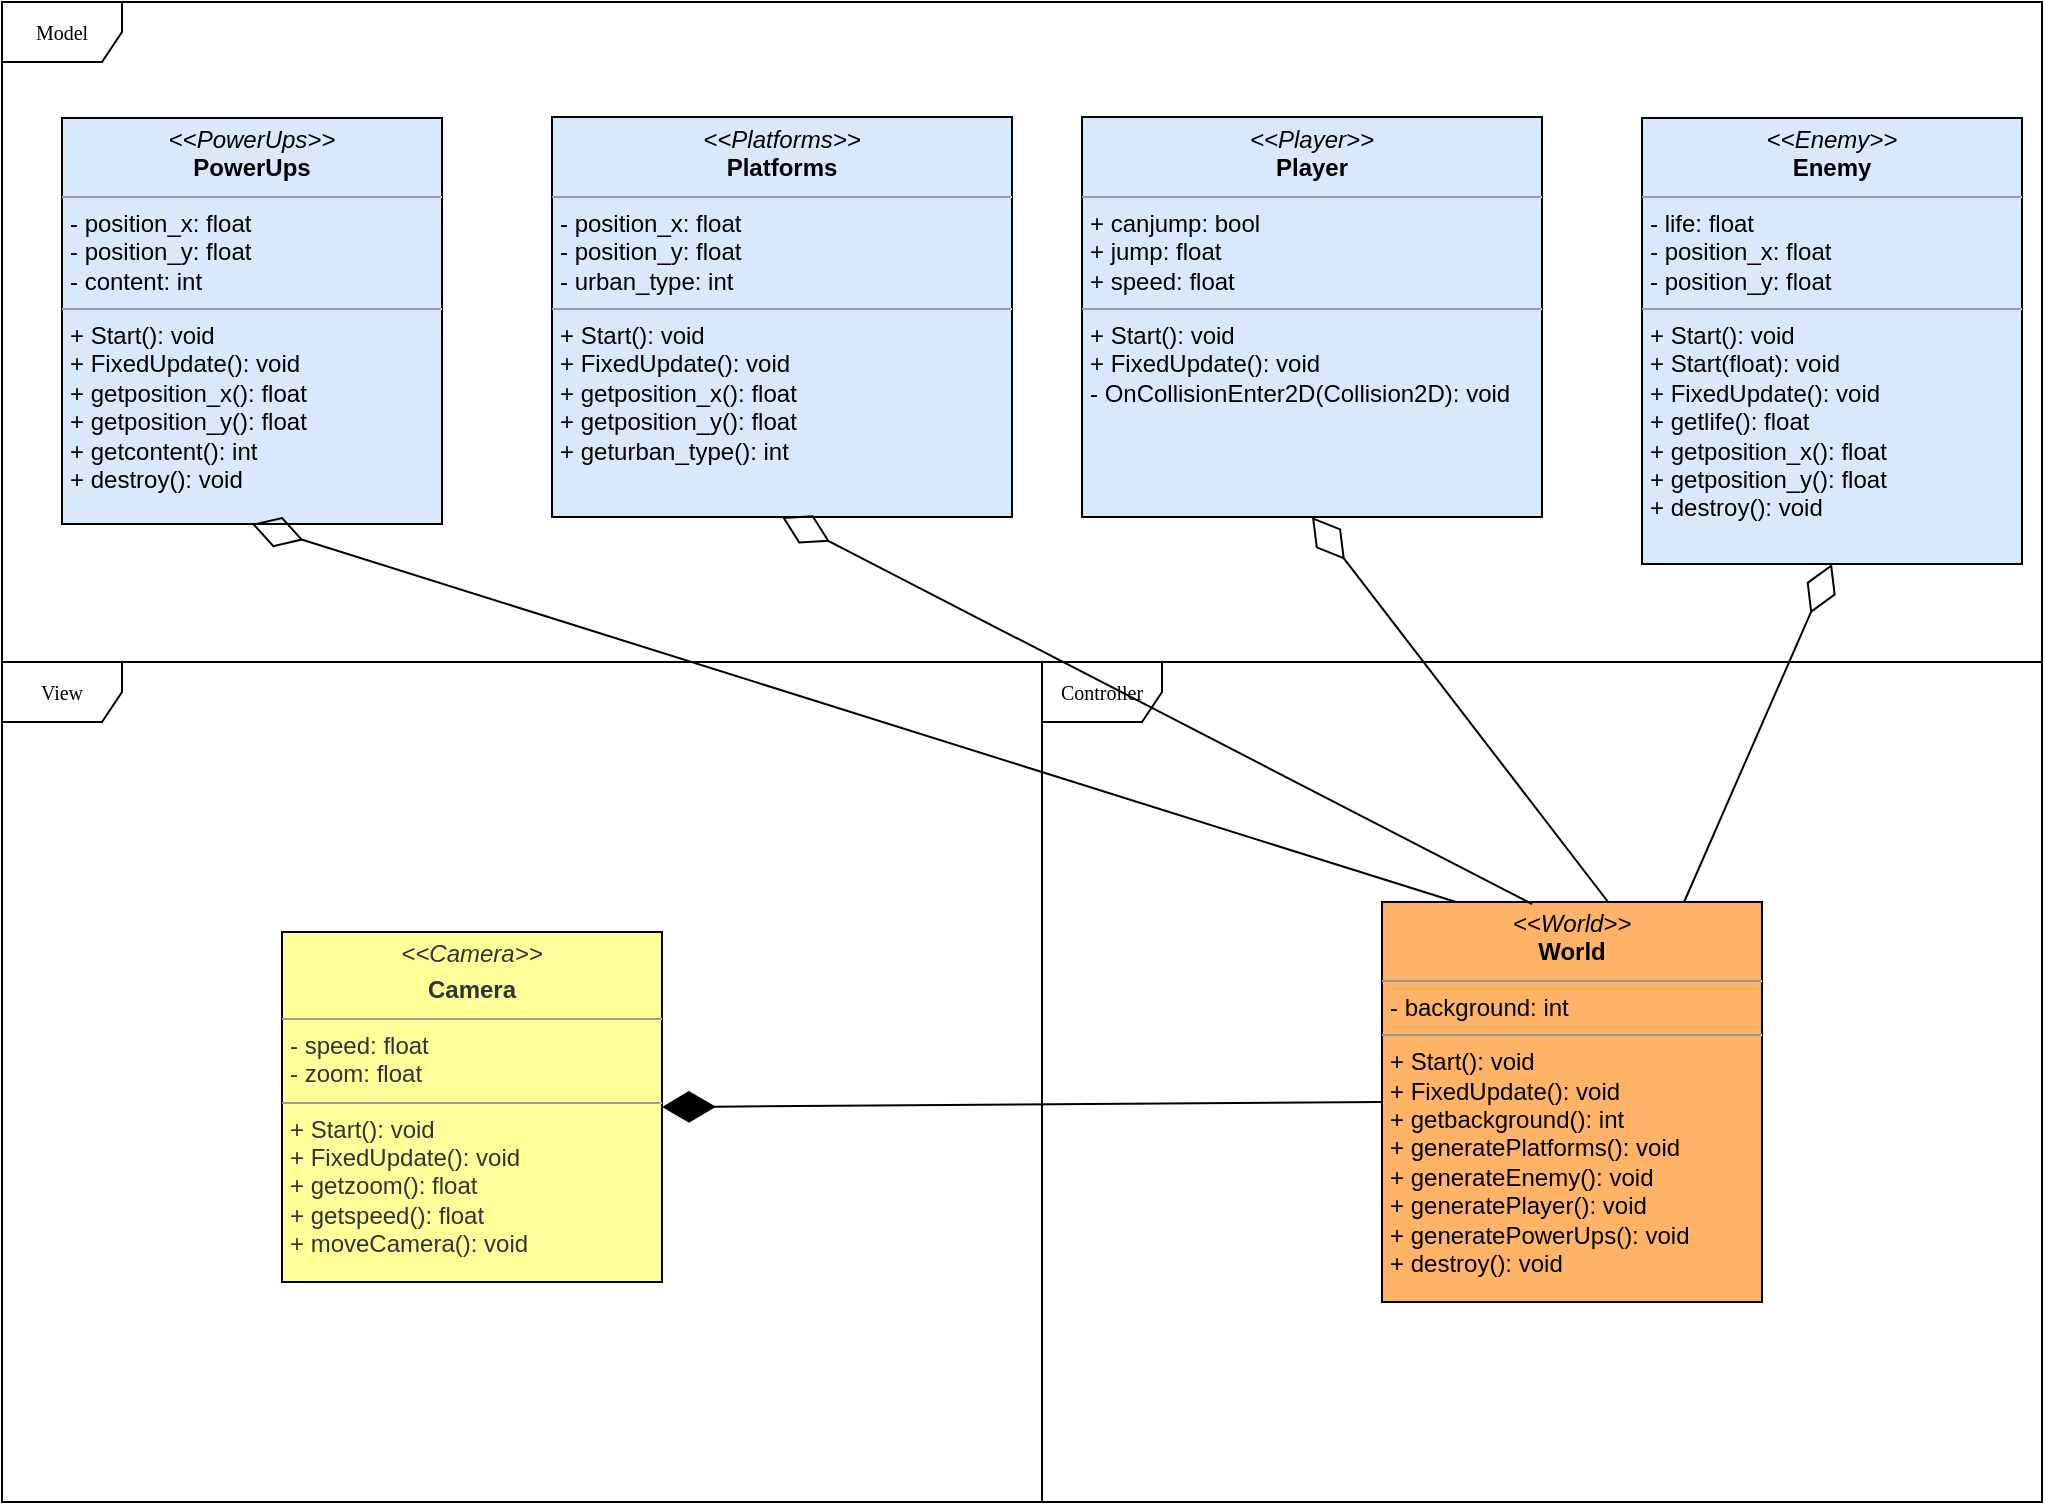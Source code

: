 <mxfile version="12.3.9" type="github" pages="1">
  <diagram name="Page-1" id="c4acf3e9-155e-7222-9cf6-157b1a14988f">
    <mxGraphModel dx="2272" dy="1908" grid="1" gridSize="10" guides="1" tooltips="1" connect="1" arrows="1" fold="1" page="1" pageScale="1" pageWidth="850" pageHeight="1100" background="#ffffff" math="0" shadow="0">
      <root>
        <mxCell id="0"/>
        <mxCell id="1" parent="0"/>
        <mxCell id="17acba5748e5396b-1" value="Model" style="shape=umlFrame;whiteSpace=wrap;html=1;rounded=0;shadow=0;comic=0;labelBackgroundColor=none;strokeWidth=1;fontFamily=Verdana;fontSize=10;align=center;" parent="1" vertex="1">
          <mxGeometry x="-80" y="-30" width="1020" height="330" as="geometry"/>
        </mxCell>
        <mxCell id="flYTFr3mpApWbc6yr_6--1" value="View" style="shape=umlFrame;whiteSpace=wrap;html=1;rounded=0;shadow=0;comic=0;labelBackgroundColor=none;strokeWidth=1;fontFamily=Verdana;fontSize=10;align=center;" parent="1" vertex="1">
          <mxGeometry x="-80" y="300" width="520" height="420" as="geometry"/>
        </mxCell>
        <mxCell id="flYTFr3mpApWbc6yr_6--2" value="Controller" style="shape=umlFrame;whiteSpace=wrap;html=1;rounded=0;shadow=0;comic=0;labelBackgroundColor=none;strokeWidth=1;fontFamily=Verdana;fontSize=10;align=center;" parent="1" vertex="1">
          <mxGeometry x="440" y="300" width="500" height="420" as="geometry"/>
        </mxCell>
        <mxCell id="flYTFr3mpApWbc6yr_6--3" value="&lt;p style=&quot;margin: 0px ; margin-top: 4px ; text-align: center&quot;&gt;&lt;i&gt;&amp;lt;&amp;lt;Player&amp;gt;&amp;gt;&lt;/i&gt;&lt;br&gt;&lt;b&gt;Player&lt;/b&gt;&lt;/p&gt;&lt;hr size=&quot;1&quot;&gt;&lt;p style=&quot;margin: 0px ; margin-left: 4px&quot;&gt;+ canjump: bool&lt;br&gt;+ jump: float&lt;/p&gt;&lt;p style=&quot;margin: 0px ; margin-left: 4px&quot;&gt;+ speed: float&lt;br&gt;&lt;/p&gt;&lt;hr size=&quot;1&quot;&gt;&lt;p style=&quot;margin: 0px ; margin-left: 4px&quot;&gt;+ Start(): void&lt;br&gt;+ FixedUpdate(): void&lt;/p&gt;&lt;p style=&quot;margin: 0px ; margin-left: 4px&quot;&gt;- OnCollisionEnter2D(Collision2D): void&lt;br&gt;&lt;/p&gt;" style="verticalAlign=top;align=left;overflow=fill;fontSize=12;fontFamily=Helvetica;html=1;rounded=0;shadow=0;comic=0;labelBackgroundColor=none;strokeWidth=1;fillColor=#dae8fc;strokeColor=#000000;" parent="1" vertex="1">
          <mxGeometry x="460" y="27.5" width="230" height="200" as="geometry"/>
        </mxCell>
        <mxCell id="flYTFr3mpApWbc6yr_6--4" value="&lt;p style=&quot;margin: 0px ; margin-top: 4px ; text-align: center&quot;&gt;&lt;i&gt;&amp;lt;&amp;lt;World&amp;gt;&amp;gt;&lt;/i&gt;&lt;br&gt;&lt;b&gt;World&lt;/b&gt;&lt;/p&gt;&lt;hr size=&quot;1&quot;&gt;&lt;p style=&quot;margin: 0px ; margin-left: 4px&quot;&gt;- background: int&lt;br&gt;&lt;/p&gt;&lt;hr size=&quot;1&quot;&gt;&lt;p style=&quot;margin: 0px ; margin-left: 4px&quot;&gt;+ Start(): void&lt;/p&gt;&lt;p style=&quot;margin: 0px ; margin-left: 4px&quot;&gt;+ FixedUpdate(): void&lt;/p&gt;&lt;p style=&quot;margin: 0px ; margin-left: 4px&quot;&gt;+ getbackground(): int&lt;/p&gt;&lt;p style=&quot;margin: 0px ; margin-left: 4px&quot;&gt;+ generatePlatforms(): void&lt;/p&gt;&lt;p style=&quot;margin: 0px ; margin-left: 4px&quot;&gt;+ generateEnemy(): void&lt;/p&gt;&lt;p style=&quot;margin: 0px ; margin-left: 4px&quot;&gt;+ generatePlayer(): void&lt;/p&gt;&lt;p style=&quot;margin: 0px ; margin-left: 4px&quot;&gt;+ generatePowerUps(): void&lt;br&gt;&lt;/p&gt;&lt;p style=&quot;margin: 0px ; margin-left: 4px&quot;&gt;+ destroy(): void&lt;br&gt;&lt;/p&gt;" style="verticalAlign=top;align=left;overflow=fill;fontSize=12;fontFamily=Helvetica;html=1;rounded=0;shadow=0;comic=0;labelBackgroundColor=none;strokeWidth=1;fillColor=#FFB366;strokeColor=#000000;" parent="1" vertex="1">
          <mxGeometry x="610" y="420" width="190" height="200" as="geometry"/>
        </mxCell>
        <mxCell id="flYTFr3mpApWbc6yr_6--5" value="&lt;p style=&quot;margin: 0px ; margin-top: 4px ; text-align: center&quot;&gt;&lt;i&gt;&amp;lt;&amp;lt;Camera&amp;gt;&amp;gt;&lt;/i&gt;&lt;/p&gt;&lt;p style=&quot;margin: 0px ; margin-top: 4px ; text-align: center&quot;&gt;&lt;b&gt;Camera&lt;/b&gt;&lt;br&gt;&lt;b&gt;&lt;/b&gt;&lt;/p&gt;&lt;hr size=&quot;1&quot;&gt;&lt;p style=&quot;margin: 0px ; margin-left: 4px&quot;&gt;- speed: float&lt;br&gt;- zoom: float&lt;/p&gt;&lt;hr size=&quot;1&quot;&gt;&lt;p style=&quot;margin: 0px ; margin-left: 4px&quot;&gt;+ Start(): void&lt;br&gt;+ FixedUpdate(): void&lt;/p&gt;&lt;p style=&quot;margin: 0px ; margin-left: 4px&quot;&gt;+ getzoom(): float&lt;br&gt;+ getspeed(): float&lt;/p&gt;&lt;p style=&quot;margin: 0px ; margin-left: 4px&quot;&gt;+ moveCamera(): void&lt;/p&gt;" style="verticalAlign=top;align=left;overflow=fill;fontSize=12;fontFamily=Helvetica;html=1;rounded=0;shadow=0;comic=0;labelBackgroundColor=none;strokeWidth=1;fillColor=#FFFF99;strokeColor=#000000;fontColor=#333333;" parent="1" vertex="1">
          <mxGeometry x="60" y="435" width="190" height="175" as="geometry"/>
        </mxCell>
        <mxCell id="flYTFr3mpApWbc6yr_6--12" value="&lt;p style=&quot;margin: 0px ; margin-top: 4px ; text-align: center&quot;&gt;&lt;i&gt;&amp;lt;&amp;lt;Enemy&amp;gt;&amp;gt;&lt;/i&gt;&lt;br&gt;&lt;b&gt;Enemy&lt;/b&gt;&lt;/p&gt;&lt;hr size=&quot;1&quot;&gt;&lt;p style=&quot;margin: 0px ; margin-left: 4px&quot;&gt;- life: float&lt;br&gt;- position_x: float&lt;/p&gt;&lt;p style=&quot;margin: 0px ; margin-left: 4px&quot;&gt;- position_y: float&lt;/p&gt;&lt;hr size=&quot;1&quot;&gt;&lt;p style=&quot;margin: 0px ; margin-left: 4px&quot;&gt;+ Start(): void&lt;/p&gt;&lt;p style=&quot;margin: 0px ; margin-left: 4px&quot;&gt;+ Start(float): void&lt;/p&gt;&lt;p style=&quot;margin: 0px ; margin-left: 4px&quot;&gt;+ FixedUpdate(): void&lt;/p&gt;&lt;p style=&quot;margin: 0px ; margin-left: 4px&quot;&gt;+ getlife(): float&lt;br&gt;&lt;/p&gt;&lt;p style=&quot;margin: 0px ; margin-left: 4px&quot;&gt;+ getposition_x(): float&lt;/p&gt;&lt;p style=&quot;margin: 0px ; margin-left: 4px&quot;&gt;+ getposition_y(): float&lt;/p&gt;&lt;p style=&quot;margin: 0px ; margin-left: 4px&quot;&gt;+ destroy(): void&lt;br&gt;&lt;/p&gt;&lt;p style=&quot;margin: 0px ; margin-left: 4px&quot;&gt;&lt;br&gt;&lt;/p&gt;&lt;p style=&quot;margin: 0px ; margin-left: 4px&quot;&gt;&lt;br&gt;&lt;/p&gt;" style="verticalAlign=top;align=left;overflow=fill;fontSize=12;fontFamily=Helvetica;html=1;rounded=0;shadow=0;comic=0;labelBackgroundColor=none;strokeWidth=1;fillColor=#dae8fc;strokeColor=#000000;" parent="1" vertex="1">
          <mxGeometry x="740" y="28" width="190" height="223" as="geometry"/>
        </mxCell>
        <mxCell id="flYTFr3mpApWbc6yr_6--13" value="&lt;p style=&quot;margin: 0px ; margin-top: 4px ; text-align: center&quot;&gt;&lt;i&gt;&amp;lt;&amp;lt;PowerUps&amp;gt;&amp;gt;&lt;/i&gt;&lt;br&gt;&lt;b&gt;PowerUps&lt;/b&gt;&lt;/p&gt;&lt;hr size=&quot;1&quot;&gt;&lt;p style=&quot;margin: 0px ; margin-left: 4px&quot;&gt;- position_x: float&lt;/p&gt;&lt;p style=&quot;margin: 0px ; margin-left: 4px&quot;&gt;- position_y: float&lt;/p&gt;&lt;p style=&quot;margin: 0px ; margin-left: 4px&quot;&gt;- content: int&lt;/p&gt;&lt;hr size=&quot;1&quot;&gt;&lt;p style=&quot;margin: 0px ; margin-left: 4px&quot;&gt;+ Start(): void&lt;br&gt;+ FixedUpdate(): void&lt;/p&gt;&lt;p style=&quot;margin: 0px ; margin-left: 4px&quot;&gt;+ getposition_x(): float&lt;/p&gt;&lt;p style=&quot;margin: 0px ; margin-left: 4px&quot;&gt;+ getposition_y(): float&lt;/p&gt;&lt;p style=&quot;margin: 0px ; margin-left: 4px&quot;&gt;+ getcontent(): int&lt;/p&gt;&lt;p style=&quot;margin: 0px ; margin-left: 4px&quot;&gt;+ destroy(): void&lt;br&gt;&lt;/p&gt;" style="verticalAlign=top;align=left;overflow=fill;fontSize=12;fontFamily=Helvetica;html=1;rounded=0;shadow=0;comic=0;labelBackgroundColor=none;strokeWidth=1;fillColor=#dae8fc;strokeColor=#000000;" parent="1" vertex="1">
          <mxGeometry x="-50" y="28" width="190" height="203" as="geometry"/>
        </mxCell>
        <mxCell id="flYTFr3mpApWbc6yr_6--14" value="&lt;p style=&quot;margin: 0px ; margin-top: 4px ; text-align: center&quot;&gt;&lt;i&gt;&amp;lt;&amp;lt;Platforms&amp;gt;&amp;gt;&lt;/i&gt;&lt;br&gt;&lt;b&gt;Platforms&lt;/b&gt;&lt;/p&gt;&lt;hr size=&quot;1&quot;&gt;&lt;p style=&quot;margin: 0px ; margin-left: 4px&quot;&gt;- position_x: float&lt;br&gt;- position_y: float&lt;/p&gt;&lt;p style=&quot;margin: 0px ; margin-left: 4px&quot;&gt;- urban_type: int&lt;br&gt;&lt;/p&gt;&lt;hr size=&quot;1&quot;&gt;&lt;p style=&quot;margin: 0px ; margin-left: 4px&quot;&gt;+ Start(): void&lt;/p&gt;&lt;p style=&quot;margin: 0px ; margin-left: 4px&quot;&gt;+ FixedUpdate(): void&lt;/p&gt;&lt;p style=&quot;margin: 0px ; margin-left: 4px&quot;&gt;+ getposition_x(): float&lt;/p&gt;&lt;p style=&quot;margin: 0px ; margin-left: 4px&quot;&gt;+ getposition_y(): float&lt;/p&gt;&lt;p style=&quot;margin: 0px ; margin-left: 4px&quot;&gt;+ geturban_type(): int&lt;br&gt;&lt;/p&gt;" style="verticalAlign=top;align=left;overflow=fill;fontSize=12;fontFamily=Helvetica;html=1;rounded=0;shadow=0;comic=0;labelBackgroundColor=none;strokeWidth=1;fillColor=#dae8fc;strokeColor=#000000;" parent="1" vertex="1">
          <mxGeometry x="195" y="27.5" width="230" height="200" as="geometry"/>
        </mxCell>
        <mxCell id="flYTFr3mpApWbc6yr_6--16" value="" style="endArrow=diamondThin;endFill=0;endSize=24;html=1;exitX=0.195;exitY=0;exitDx=0;exitDy=0;exitPerimeter=0;entryX=0.5;entryY=1;entryDx=0;entryDy=0;" parent="1" source="flYTFr3mpApWbc6yr_6--4" target="flYTFr3mpApWbc6yr_6--13" edge="1">
          <mxGeometry width="160" relative="1" as="geometry">
            <mxPoint x="610" y="330" as="sourcePoint"/>
            <mxPoint x="590.408" y="270" as="targetPoint"/>
          </mxGeometry>
        </mxCell>
        <mxCell id="flYTFr3mpApWbc6yr_6--17" value="" style="endArrow=diamondThin;endFill=0;endSize=24;html=1;exitX=0.395;exitY=0.005;exitDx=0;exitDy=0;exitPerimeter=0;entryX=0.5;entryY=1;entryDx=0;entryDy=0;" parent="1" source="flYTFr3mpApWbc6yr_6--4" target="flYTFr3mpApWbc6yr_6--14" edge="1">
          <mxGeometry width="160" relative="1" as="geometry">
            <mxPoint x="818.05" y="519.5" as="sourcePoint"/>
            <mxPoint x="310.05" y="262.42" as="targetPoint"/>
          </mxGeometry>
        </mxCell>
        <mxCell id="flYTFr3mpApWbc6yr_6--18" value="" style="endArrow=diamondThin;endFill=0;endSize=24;html=1;exitX=0.595;exitY=0;exitDx=0;exitDy=0;exitPerimeter=0;entryX=0.5;entryY=1;entryDx=0;entryDy=0;" parent="1" source="flYTFr3mpApWbc6yr_6--4" target="flYTFr3mpApWbc6yr_6--3" edge="1">
          <mxGeometry width="160" relative="1" as="geometry">
            <mxPoint x="988.05" y="527" as="sourcePoint"/>
            <mxPoint x="480.05" y="269.92" as="targetPoint"/>
          </mxGeometry>
        </mxCell>
        <mxCell id="flYTFr3mpApWbc6yr_6--19" value="" style="endArrow=diamondThin;endFill=0;endSize=24;html=1;exitX=0.795;exitY=0;exitDx=0;exitDy=0;exitPerimeter=0;entryX=0.5;entryY=1;entryDx=0;entryDy=0;" parent="1" source="flYTFr3mpApWbc6yr_6--4" target="flYTFr3mpApWbc6yr_6--12" edge="1">
          <mxGeometry width="160" relative="1" as="geometry">
            <mxPoint x="1104.05" y="537" as="sourcePoint"/>
            <mxPoint x="596.05" y="279.92" as="targetPoint"/>
          </mxGeometry>
        </mxCell>
        <mxCell id="flYTFr3mpApWbc6yr_6--20" value="" style="endArrow=diamondThin;endFill=1;endSize=24;html=1;entryX=1;entryY=0.5;entryDx=0;entryDy=0;exitX=0;exitY=0.5;exitDx=0;exitDy=0;" parent="1" source="flYTFr3mpApWbc6yr_6--4" target="flYTFr3mpApWbc6yr_6--5" edge="1">
          <mxGeometry width="160" relative="1" as="geometry">
            <mxPoint x="-290" y="980" as="sourcePoint"/>
            <mxPoint x="-130" y="980" as="targetPoint"/>
          </mxGeometry>
        </mxCell>
      </root>
    </mxGraphModel>
  </diagram>
</mxfile>
